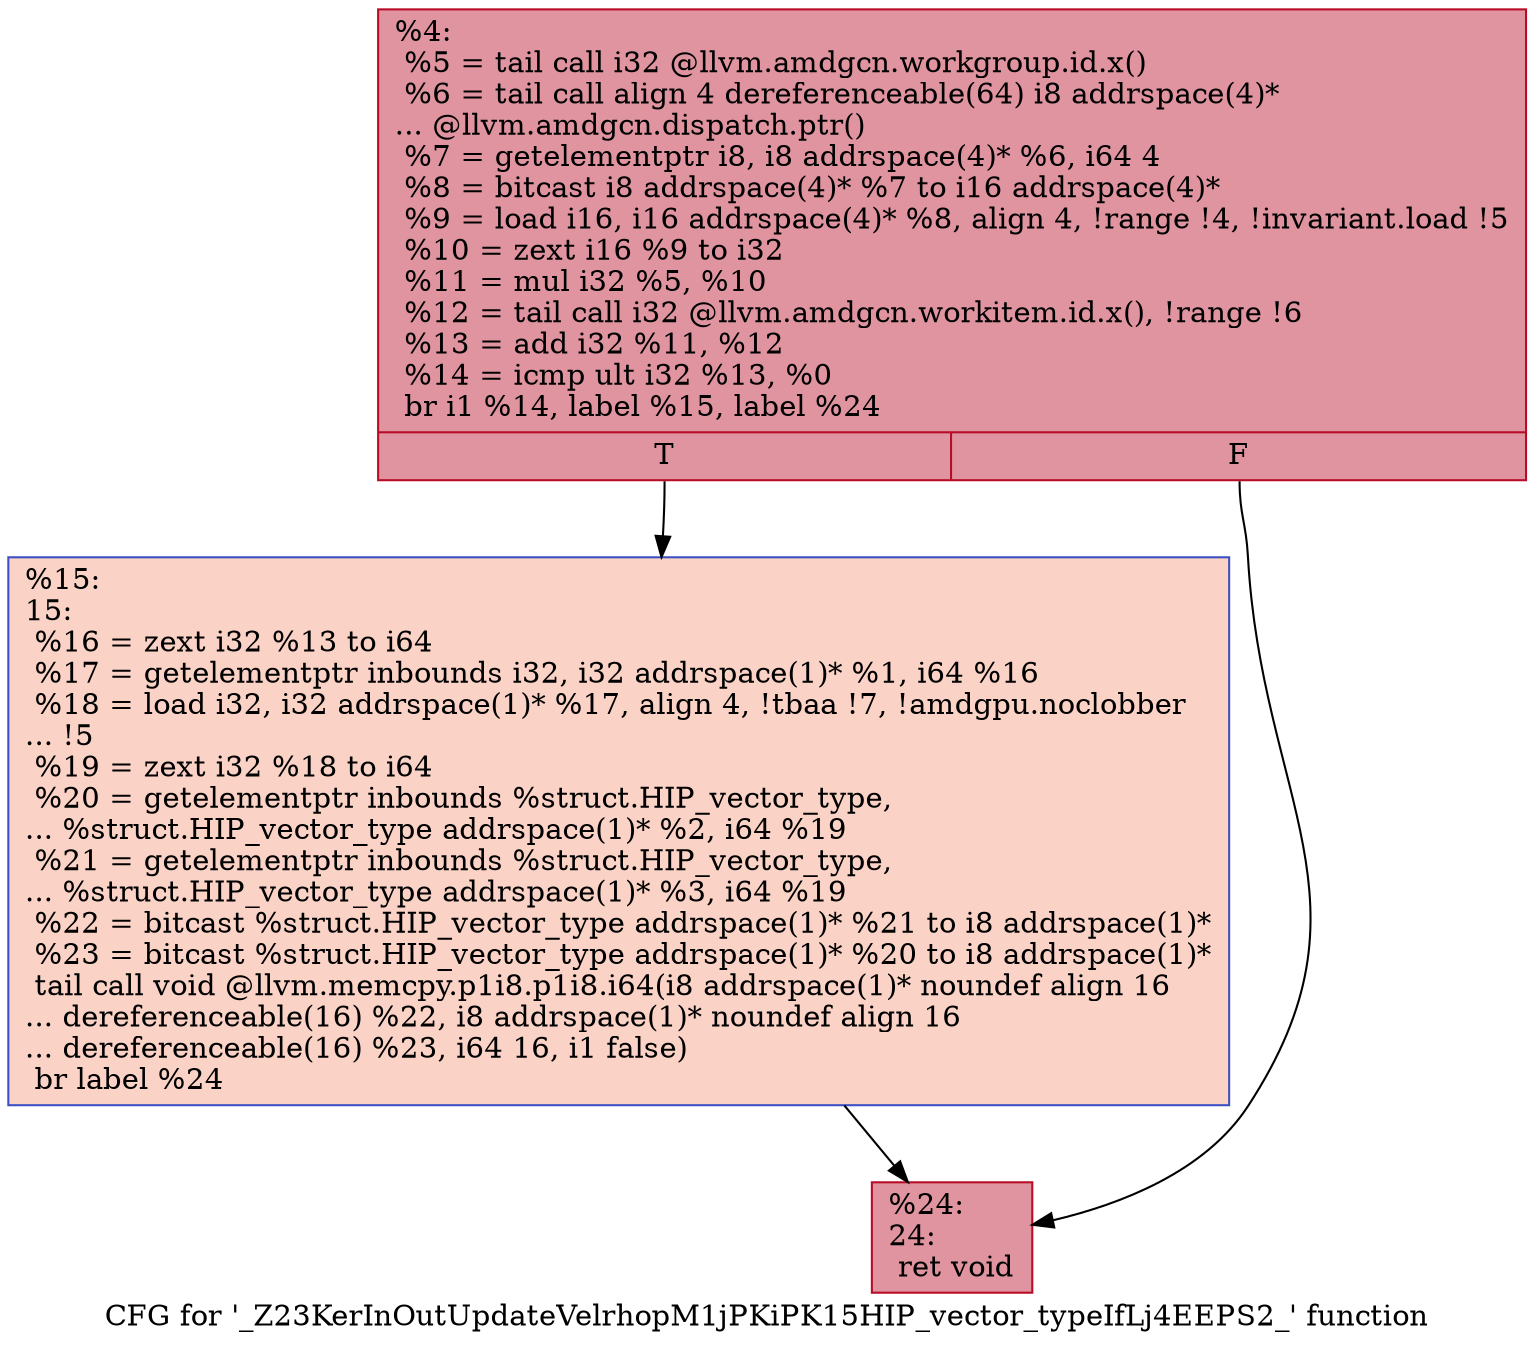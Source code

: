 digraph "CFG for '_Z23KerInOutUpdateVelrhopM1jPKiPK15HIP_vector_typeIfLj4EEPS2_' function" {
	label="CFG for '_Z23KerInOutUpdateVelrhopM1jPKiPK15HIP_vector_typeIfLj4EEPS2_' function";

	Node0x5015cd0 [shape=record,color="#b70d28ff", style=filled, fillcolor="#b70d2870",label="{%4:\l  %5 = tail call i32 @llvm.amdgcn.workgroup.id.x()\l  %6 = tail call align 4 dereferenceable(64) i8 addrspace(4)*\l... @llvm.amdgcn.dispatch.ptr()\l  %7 = getelementptr i8, i8 addrspace(4)* %6, i64 4\l  %8 = bitcast i8 addrspace(4)* %7 to i16 addrspace(4)*\l  %9 = load i16, i16 addrspace(4)* %8, align 4, !range !4, !invariant.load !5\l  %10 = zext i16 %9 to i32\l  %11 = mul i32 %5, %10\l  %12 = tail call i32 @llvm.amdgcn.workitem.id.x(), !range !6\l  %13 = add i32 %11, %12\l  %14 = icmp ult i32 %13, %0\l  br i1 %14, label %15, label %24\l|{<s0>T|<s1>F}}"];
	Node0x5015cd0:s0 -> Node0x5017bd0;
	Node0x5015cd0:s1 -> Node0x5017c60;
	Node0x5017bd0 [shape=record,color="#3d50c3ff", style=filled, fillcolor="#f59c7d70",label="{%15:\l15:                                               \l  %16 = zext i32 %13 to i64\l  %17 = getelementptr inbounds i32, i32 addrspace(1)* %1, i64 %16\l  %18 = load i32, i32 addrspace(1)* %17, align 4, !tbaa !7, !amdgpu.noclobber\l... !5\l  %19 = zext i32 %18 to i64\l  %20 = getelementptr inbounds %struct.HIP_vector_type,\l... %struct.HIP_vector_type addrspace(1)* %2, i64 %19\l  %21 = getelementptr inbounds %struct.HIP_vector_type,\l... %struct.HIP_vector_type addrspace(1)* %3, i64 %19\l  %22 = bitcast %struct.HIP_vector_type addrspace(1)* %21 to i8 addrspace(1)*\l  %23 = bitcast %struct.HIP_vector_type addrspace(1)* %20 to i8 addrspace(1)*\l  tail call void @llvm.memcpy.p1i8.p1i8.i64(i8 addrspace(1)* noundef align 16\l... dereferenceable(16) %22, i8 addrspace(1)* noundef align 16\l... dereferenceable(16) %23, i64 16, i1 false)\l  br label %24\l}"];
	Node0x5017bd0 -> Node0x5017c60;
	Node0x5017c60 [shape=record,color="#b70d28ff", style=filled, fillcolor="#b70d2870",label="{%24:\l24:                                               \l  ret void\l}"];
}
